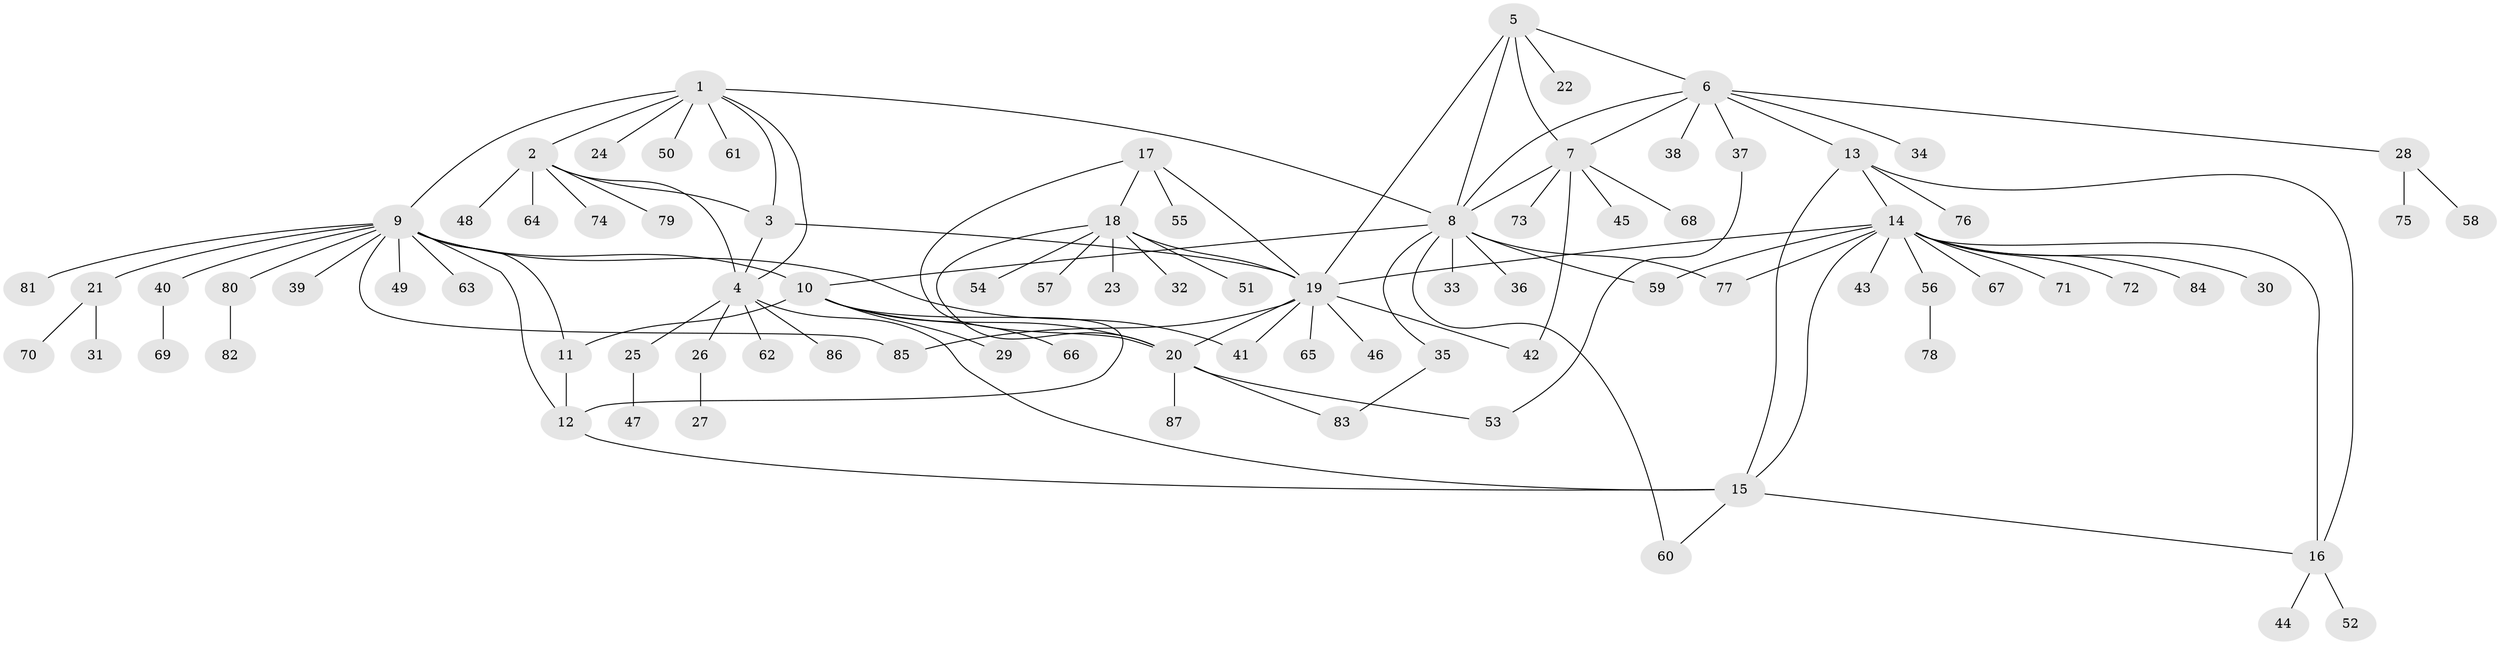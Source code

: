 // coarse degree distribution, {6: 0.046875, 5: 0.03125, 8: 0.015625, 4: 0.015625, 7: 0.046875, 11: 0.03125, 3: 0.03125, 20: 0.015625, 2: 0.15625, 1: 0.609375}
// Generated by graph-tools (version 1.1) at 2025/42/03/06/25 10:42:11]
// undirected, 87 vertices, 115 edges
graph export_dot {
graph [start="1"]
  node [color=gray90,style=filled];
  1;
  2;
  3;
  4;
  5;
  6;
  7;
  8;
  9;
  10;
  11;
  12;
  13;
  14;
  15;
  16;
  17;
  18;
  19;
  20;
  21;
  22;
  23;
  24;
  25;
  26;
  27;
  28;
  29;
  30;
  31;
  32;
  33;
  34;
  35;
  36;
  37;
  38;
  39;
  40;
  41;
  42;
  43;
  44;
  45;
  46;
  47;
  48;
  49;
  50;
  51;
  52;
  53;
  54;
  55;
  56;
  57;
  58;
  59;
  60;
  61;
  62;
  63;
  64;
  65;
  66;
  67;
  68;
  69;
  70;
  71;
  72;
  73;
  74;
  75;
  76;
  77;
  78;
  79;
  80;
  81;
  82;
  83;
  84;
  85;
  86;
  87;
  1 -- 2;
  1 -- 3;
  1 -- 4;
  1 -- 8;
  1 -- 9;
  1 -- 24;
  1 -- 50;
  1 -- 61;
  2 -- 3;
  2 -- 4;
  2 -- 48;
  2 -- 64;
  2 -- 74;
  2 -- 79;
  3 -- 4;
  3 -- 19;
  4 -- 15;
  4 -- 25;
  4 -- 26;
  4 -- 62;
  4 -- 86;
  5 -- 6;
  5 -- 7;
  5 -- 8;
  5 -- 19;
  5 -- 22;
  6 -- 7;
  6 -- 8;
  6 -- 13;
  6 -- 28;
  6 -- 34;
  6 -- 37;
  6 -- 38;
  7 -- 8;
  7 -- 42;
  7 -- 45;
  7 -- 68;
  7 -- 73;
  8 -- 10;
  8 -- 33;
  8 -- 35;
  8 -- 36;
  8 -- 59;
  8 -- 60;
  8 -- 77;
  9 -- 10;
  9 -- 11;
  9 -- 12;
  9 -- 21;
  9 -- 39;
  9 -- 40;
  9 -- 41;
  9 -- 49;
  9 -- 63;
  9 -- 80;
  9 -- 81;
  9 -- 85;
  10 -- 11;
  10 -- 12;
  10 -- 20;
  10 -- 29;
  10 -- 66;
  11 -- 12;
  12 -- 15;
  13 -- 14;
  13 -- 15;
  13 -- 16;
  13 -- 76;
  14 -- 15;
  14 -- 16;
  14 -- 19;
  14 -- 30;
  14 -- 43;
  14 -- 56;
  14 -- 59;
  14 -- 67;
  14 -- 71;
  14 -- 72;
  14 -- 77;
  14 -- 84;
  15 -- 16;
  15 -- 60;
  16 -- 44;
  16 -- 52;
  17 -- 18;
  17 -- 19;
  17 -- 20;
  17 -- 55;
  18 -- 19;
  18 -- 20;
  18 -- 23;
  18 -- 32;
  18 -- 51;
  18 -- 54;
  18 -- 57;
  19 -- 20;
  19 -- 41;
  19 -- 42;
  19 -- 46;
  19 -- 65;
  19 -- 85;
  20 -- 53;
  20 -- 83;
  20 -- 87;
  21 -- 31;
  21 -- 70;
  25 -- 47;
  26 -- 27;
  28 -- 58;
  28 -- 75;
  35 -- 83;
  37 -- 53;
  40 -- 69;
  56 -- 78;
  80 -- 82;
}
